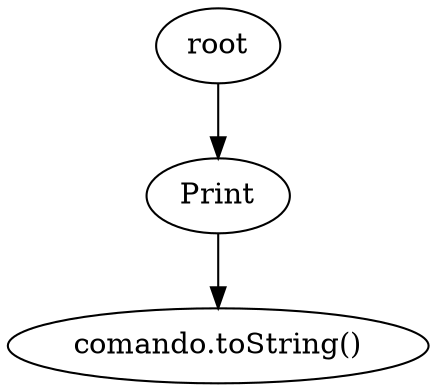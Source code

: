digraph G{
3 [label = "root"];
1 [label = "comando.toString()"];
2 [label = "Print"];
2 -> 1;
3 -> 2;

}